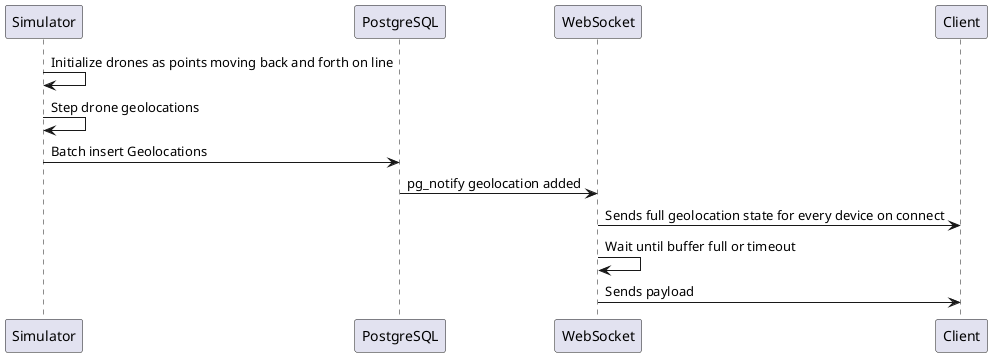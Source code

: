 @startuml

Simulator -> Simulator: Initialize drones as points moving back and forth on line
Simulator -> Simulator: Step drone geolocations
Simulator -> PostgreSQL: Batch insert Geolocations
PostgreSQL -> WebSocket: pg_notify geolocation added
WebSocket -> Client: Sends full geolocation state for every device on connect
WebSocket -> WebSocket: Wait until buffer full or timeout
WebSocket -> Client: Sends payload

@enduml
